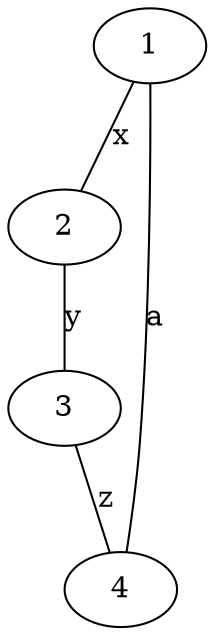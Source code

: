 Graph G {
	1 [label="1"];	2 [label="2"];	3 [label="3"];	4 [label="4"];	1 -- 2 [label="x"];
	2 -- 3 [label="y"];
	3 -- 4 [label="z"];
	4 -- 1 [label="a"];
}
